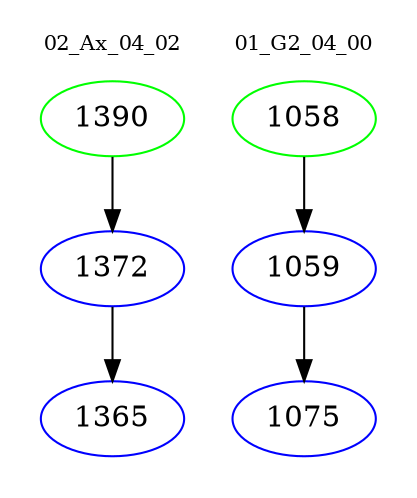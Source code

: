 digraph{
subgraph cluster_0 {
color = white
label = "02_Ax_04_02";
fontsize=10;
T0_1390 [label="1390", color="green"]
T0_1390 -> T0_1372 [color="black"]
T0_1372 [label="1372", color="blue"]
T0_1372 -> T0_1365 [color="black"]
T0_1365 [label="1365", color="blue"]
}
subgraph cluster_1 {
color = white
label = "01_G2_04_00";
fontsize=10;
T1_1058 [label="1058", color="green"]
T1_1058 -> T1_1059 [color="black"]
T1_1059 [label="1059", color="blue"]
T1_1059 -> T1_1075 [color="black"]
T1_1075 [label="1075", color="blue"]
}
}

